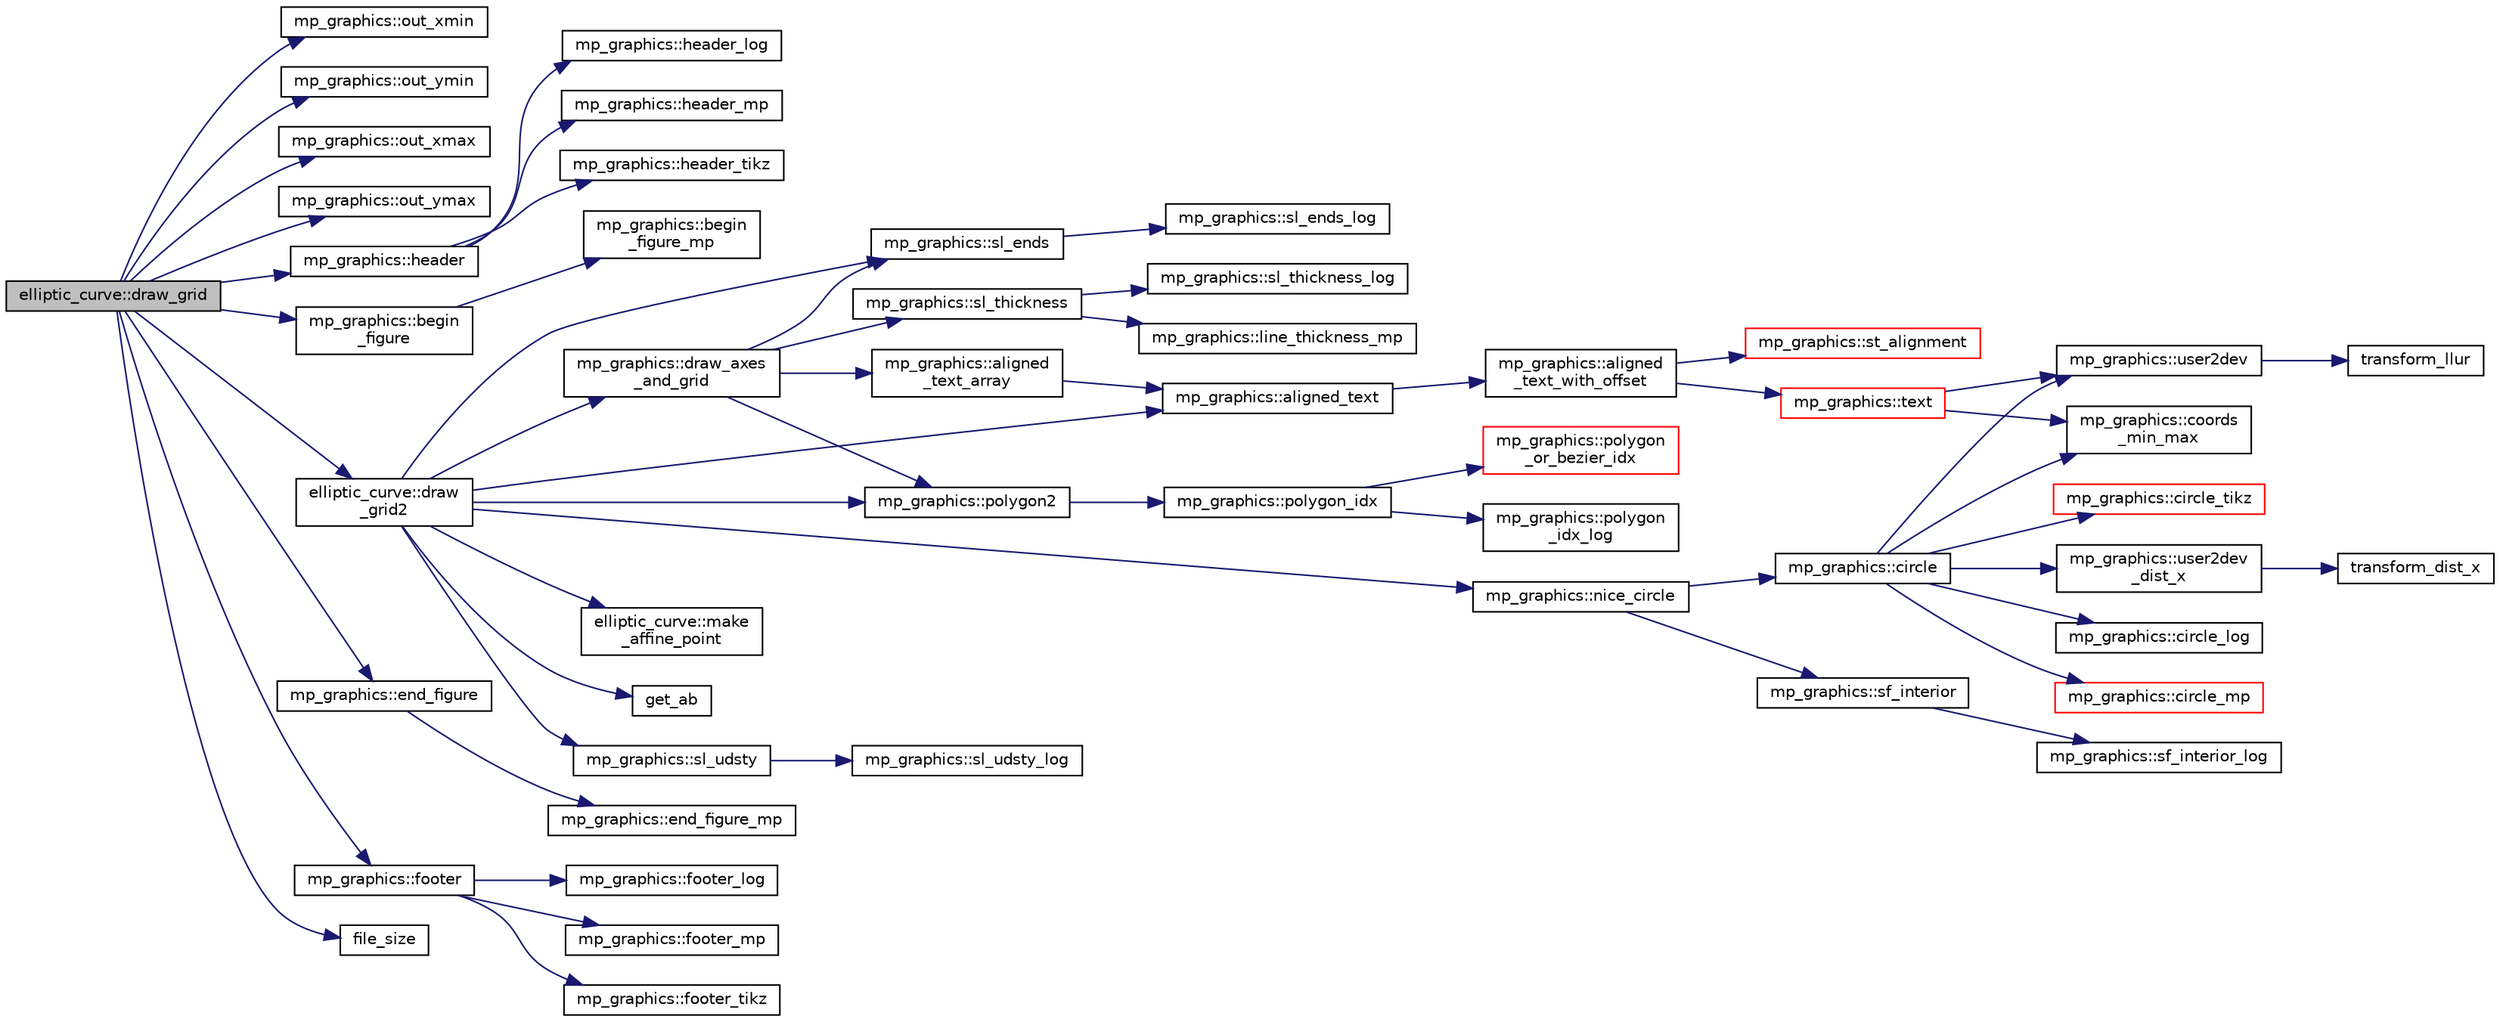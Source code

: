 digraph "elliptic_curve::draw_grid"
{
  edge [fontname="Helvetica",fontsize="10",labelfontname="Helvetica",labelfontsize="10"];
  node [fontname="Helvetica",fontsize="10",shape=record];
  rankdir="LR";
  Node87 [label="elliptic_curve::draw_grid",height=0.2,width=0.4,color="black", fillcolor="grey75", style="filled", fontcolor="black"];
  Node87 -> Node88 [color="midnightblue",fontsize="10",style="solid",fontname="Helvetica"];
  Node88 [label="mp_graphics::out_xmin",height=0.2,width=0.4,color="black", fillcolor="white", style="filled",URL="$da/d2c/classmp__graphics.html#a565bfb3987a4e246e3fd61d15c714ee7"];
  Node87 -> Node89 [color="midnightblue",fontsize="10",style="solid",fontname="Helvetica"];
  Node89 [label="mp_graphics::out_ymin",height=0.2,width=0.4,color="black", fillcolor="white", style="filled",URL="$da/d2c/classmp__graphics.html#a01d97c3ec8360a3c2244aa895e2b9c9e"];
  Node87 -> Node90 [color="midnightblue",fontsize="10",style="solid",fontname="Helvetica"];
  Node90 [label="mp_graphics::out_xmax",height=0.2,width=0.4,color="black", fillcolor="white", style="filled",URL="$da/d2c/classmp__graphics.html#af0f66267f65077db72afeb0ce0b8df31"];
  Node87 -> Node91 [color="midnightblue",fontsize="10",style="solid",fontname="Helvetica"];
  Node91 [label="mp_graphics::out_ymax",height=0.2,width=0.4,color="black", fillcolor="white", style="filled",URL="$da/d2c/classmp__graphics.html#a16d4b00f27d431c20c08840b6043cc7f"];
  Node87 -> Node92 [color="midnightblue",fontsize="10",style="solid",fontname="Helvetica"];
  Node92 [label="mp_graphics::header",height=0.2,width=0.4,color="black", fillcolor="white", style="filled",URL="$da/d2c/classmp__graphics.html#ad500b1cac8c75bf8a2f2ac78938c4e30"];
  Node92 -> Node93 [color="midnightblue",fontsize="10",style="solid",fontname="Helvetica"];
  Node93 [label="mp_graphics::header_log",height=0.2,width=0.4,color="black", fillcolor="white", style="filled",URL="$da/d2c/classmp__graphics.html#a001ad397d28bb3032a3201aac0896ce8"];
  Node92 -> Node94 [color="midnightblue",fontsize="10",style="solid",fontname="Helvetica"];
  Node94 [label="mp_graphics::header_mp",height=0.2,width=0.4,color="black", fillcolor="white", style="filled",URL="$da/d2c/classmp__graphics.html#ad08252e9be57fd9d484a80a1c3602969"];
  Node92 -> Node95 [color="midnightblue",fontsize="10",style="solid",fontname="Helvetica"];
  Node95 [label="mp_graphics::header_tikz",height=0.2,width=0.4,color="black", fillcolor="white", style="filled",URL="$da/d2c/classmp__graphics.html#a89a5fbf0e495443260399c1b6b3bb320"];
  Node87 -> Node96 [color="midnightblue",fontsize="10",style="solid",fontname="Helvetica"];
  Node96 [label="mp_graphics::begin\l_figure",height=0.2,width=0.4,color="black", fillcolor="white", style="filled",URL="$da/d2c/classmp__graphics.html#a5755257d778fb161984a756d0ad9c600"];
  Node96 -> Node97 [color="midnightblue",fontsize="10",style="solid",fontname="Helvetica"];
  Node97 [label="mp_graphics::begin\l_figure_mp",height=0.2,width=0.4,color="black", fillcolor="white", style="filled",URL="$da/d2c/classmp__graphics.html#aab98691d8a4a65a5ac8ed06e8f71c640"];
  Node87 -> Node98 [color="midnightblue",fontsize="10",style="solid",fontname="Helvetica"];
  Node98 [label="elliptic_curve::draw\l_grid2",height=0.2,width=0.4,color="black", fillcolor="white", style="filled",URL="$d3/dea/classelliptic__curve.html#a20f858541aed9bfaabdf69b10f18cdbe"];
  Node98 -> Node99 [color="midnightblue",fontsize="10",style="solid",fontname="Helvetica"];
  Node99 [label="mp_graphics::draw_axes\l_and_grid",height=0.2,width=0.4,color="black", fillcolor="white", style="filled",URL="$da/d2c/classmp__graphics.html#a50758b934912d486ff6e5fcbef74a1d0"];
  Node99 -> Node100 [color="midnightblue",fontsize="10",style="solid",fontname="Helvetica"];
  Node100 [label="mp_graphics::sl_thickness",height=0.2,width=0.4,color="black", fillcolor="white", style="filled",URL="$da/d2c/classmp__graphics.html#ac409a4e038d93b57dc977ceb3259e850"];
  Node100 -> Node101 [color="midnightblue",fontsize="10",style="solid",fontname="Helvetica"];
  Node101 [label="mp_graphics::line_thickness_mp",height=0.2,width=0.4,color="black", fillcolor="white", style="filled",URL="$da/d2c/classmp__graphics.html#ada686670b0e5c358f58c30b554822010"];
  Node100 -> Node102 [color="midnightblue",fontsize="10",style="solid",fontname="Helvetica"];
  Node102 [label="mp_graphics::sl_thickness_log",height=0.2,width=0.4,color="black", fillcolor="white", style="filled",URL="$da/d2c/classmp__graphics.html#a3356cadbf9e1ae81ae353c4014d5590a"];
  Node99 -> Node103 [color="midnightblue",fontsize="10",style="solid",fontname="Helvetica"];
  Node103 [label="mp_graphics::sl_ends",height=0.2,width=0.4,color="black", fillcolor="white", style="filled",URL="$da/d2c/classmp__graphics.html#a555d8a360035bd043aedba1563107551"];
  Node103 -> Node104 [color="midnightblue",fontsize="10",style="solid",fontname="Helvetica"];
  Node104 [label="mp_graphics::sl_ends_log",height=0.2,width=0.4,color="black", fillcolor="white", style="filled",URL="$da/d2c/classmp__graphics.html#af3c7852b230527041002aac41b8481fd"];
  Node99 -> Node105 [color="midnightblue",fontsize="10",style="solid",fontname="Helvetica"];
  Node105 [label="mp_graphics::polygon2",height=0.2,width=0.4,color="black", fillcolor="white", style="filled",URL="$da/d2c/classmp__graphics.html#ad4052be9dec4eeef879dcc8ca6d85d71"];
  Node105 -> Node106 [color="midnightblue",fontsize="10",style="solid",fontname="Helvetica"];
  Node106 [label="mp_graphics::polygon_idx",height=0.2,width=0.4,color="black", fillcolor="white", style="filled",URL="$da/d2c/classmp__graphics.html#a60729a478cad572ccb9df00b0f5988df"];
  Node106 -> Node107 [color="midnightblue",fontsize="10",style="solid",fontname="Helvetica"];
  Node107 [label="mp_graphics::polygon\l_idx_log",height=0.2,width=0.4,color="black", fillcolor="white", style="filled",URL="$da/d2c/classmp__graphics.html#aef990b1a5e84f4781ff613ce48fafe83"];
  Node106 -> Node108 [color="midnightblue",fontsize="10",style="solid",fontname="Helvetica"];
  Node108 [label="mp_graphics::polygon\l_or_bezier_idx",height=0.2,width=0.4,color="red", fillcolor="white", style="filled",URL="$da/d2c/classmp__graphics.html#ac67f20507b7b4f592e9ed90aaa1f472a"];
  Node99 -> Node121 [color="midnightblue",fontsize="10",style="solid",fontname="Helvetica"];
  Node121 [label="mp_graphics::aligned\l_text_array",height=0.2,width=0.4,color="black", fillcolor="white", style="filled",URL="$da/d2c/classmp__graphics.html#a19f2bd68d1090f43bb7b6567ad81b6b4"];
  Node121 -> Node122 [color="midnightblue",fontsize="10",style="solid",fontname="Helvetica"];
  Node122 [label="mp_graphics::aligned_text",height=0.2,width=0.4,color="black", fillcolor="white", style="filled",URL="$da/d2c/classmp__graphics.html#a52ca0d0e39640fe15c6a8bd8633c9e5a"];
  Node122 -> Node123 [color="midnightblue",fontsize="10",style="solid",fontname="Helvetica"];
  Node123 [label="mp_graphics::aligned\l_text_with_offset",height=0.2,width=0.4,color="black", fillcolor="white", style="filled",URL="$da/d2c/classmp__graphics.html#a3b5a8558ee721bd8b9ed36e732317679"];
  Node123 -> Node124 [color="midnightblue",fontsize="10",style="solid",fontname="Helvetica"];
  Node124 [label="mp_graphics::st_alignment",height=0.2,width=0.4,color="red", fillcolor="white", style="filled",URL="$da/d2c/classmp__graphics.html#ab897ac847368de2da4296c7f159cc5f9"];
  Node123 -> Node126 [color="midnightblue",fontsize="10",style="solid",fontname="Helvetica"];
  Node126 [label="mp_graphics::text",height=0.2,width=0.4,color="red", fillcolor="white", style="filled",URL="$da/d2c/classmp__graphics.html#ae92ece77cf1942bfee760d6cf854b74b"];
  Node126 -> Node110 [color="midnightblue",fontsize="10",style="solid",fontname="Helvetica"];
  Node110 [label="mp_graphics::coords\l_min_max",height=0.2,width=0.4,color="black", fillcolor="white", style="filled",URL="$da/d2c/classmp__graphics.html#afa0af74da2afd1d00b2eeb5e25b4f596"];
  Node126 -> Node111 [color="midnightblue",fontsize="10",style="solid",fontname="Helvetica"];
  Node111 [label="mp_graphics::user2dev",height=0.2,width=0.4,color="black", fillcolor="white", style="filled",URL="$da/d2c/classmp__graphics.html#af087f5f4b08c72f67f5e35cc312070fb"];
  Node111 -> Node112 [color="midnightblue",fontsize="10",style="solid",fontname="Helvetica"];
  Node112 [label="transform_llur",height=0.2,width=0.4,color="black", fillcolor="white", style="filled",URL="$d9/d29/draw_8_c.html#af38b139f64e19404b9a944c7188d4aff"];
  Node98 -> Node130 [color="midnightblue",fontsize="10",style="solid",fontname="Helvetica"];
  Node130 [label="elliptic_curve::make\l_affine_point",height=0.2,width=0.4,color="black", fillcolor="white", style="filled",URL="$d3/dea/classelliptic__curve.html#aab796461061a1041a6b17a9866153544"];
  Node98 -> Node131 [color="midnightblue",fontsize="10",style="solid",fontname="Helvetica"];
  Node131 [label="mp_graphics::nice_circle",height=0.2,width=0.4,color="black", fillcolor="white", style="filled",URL="$da/d2c/classmp__graphics.html#a29055ee6a26b527757614c4e75911ade"];
  Node131 -> Node132 [color="midnightblue",fontsize="10",style="solid",fontname="Helvetica"];
  Node132 [label="mp_graphics::sf_interior",height=0.2,width=0.4,color="black", fillcolor="white", style="filled",URL="$da/d2c/classmp__graphics.html#a2db6a380fffb003254304ea9489a452b"];
  Node132 -> Node133 [color="midnightblue",fontsize="10",style="solid",fontname="Helvetica"];
  Node133 [label="mp_graphics::sf_interior_log",height=0.2,width=0.4,color="black", fillcolor="white", style="filled",URL="$da/d2c/classmp__graphics.html#ab805bb76ca29a586a45209d2ed00b085"];
  Node131 -> Node134 [color="midnightblue",fontsize="10",style="solid",fontname="Helvetica"];
  Node134 [label="mp_graphics::circle",height=0.2,width=0.4,color="black", fillcolor="white", style="filled",URL="$da/d2c/classmp__graphics.html#a0e1e32cdfd93dd41678a1dda2671ab6e"];
  Node134 -> Node110 [color="midnightblue",fontsize="10",style="solid",fontname="Helvetica"];
  Node134 -> Node111 [color="midnightblue",fontsize="10",style="solid",fontname="Helvetica"];
  Node134 -> Node135 [color="midnightblue",fontsize="10",style="solid",fontname="Helvetica"];
  Node135 [label="mp_graphics::user2dev\l_dist_x",height=0.2,width=0.4,color="black", fillcolor="white", style="filled",URL="$da/d2c/classmp__graphics.html#a0c6b0bda2fbf3a7baa984eba08a87478"];
  Node135 -> Node136 [color="midnightblue",fontsize="10",style="solid",fontname="Helvetica"];
  Node136 [label="transform_dist_x",height=0.2,width=0.4,color="black", fillcolor="white", style="filled",URL="$d9/d29/draw_8_c.html#ae3c6c150bc6ef27101af4a6eb7e5b33a"];
  Node134 -> Node137 [color="midnightblue",fontsize="10",style="solid",fontname="Helvetica"];
  Node137 [label="mp_graphics::circle_log",height=0.2,width=0.4,color="black", fillcolor="white", style="filled",URL="$da/d2c/classmp__graphics.html#a39416f00c1c310a76936674cdff82e49"];
  Node134 -> Node138 [color="midnightblue",fontsize="10",style="solid",fontname="Helvetica"];
  Node138 [label="mp_graphics::circle_mp",height=0.2,width=0.4,color="red", fillcolor="white", style="filled",URL="$da/d2c/classmp__graphics.html#af45ff3b26ab8578a58b17b3507578fc2"];
  Node134 -> Node139 [color="midnightblue",fontsize="10",style="solid",fontname="Helvetica"];
  Node139 [label="mp_graphics::circle_tikz",height=0.2,width=0.4,color="red", fillcolor="white", style="filled",URL="$da/d2c/classmp__graphics.html#a2130247d7df0f51620ccc91d17b713f7"];
  Node98 -> Node140 [color="midnightblue",fontsize="10",style="solid",fontname="Helvetica"];
  Node140 [label="get_ab",height=0.2,width=0.4,color="black", fillcolor="white", style="filled",URL="$d4/de8/conic_8_c.html#a8b8cda8184aaa03f9acf5301239cda22"];
  Node98 -> Node122 [color="midnightblue",fontsize="10",style="solid",fontname="Helvetica"];
  Node98 -> Node103 [color="midnightblue",fontsize="10",style="solid",fontname="Helvetica"];
  Node98 -> Node105 [color="midnightblue",fontsize="10",style="solid",fontname="Helvetica"];
  Node98 -> Node141 [color="midnightblue",fontsize="10",style="solid",fontname="Helvetica"];
  Node141 [label="mp_graphics::sl_udsty",height=0.2,width=0.4,color="black", fillcolor="white", style="filled",URL="$da/d2c/classmp__graphics.html#a66dd75ae04c9254e760ea479ee66946c"];
  Node141 -> Node142 [color="midnightblue",fontsize="10",style="solid",fontname="Helvetica"];
  Node142 [label="mp_graphics::sl_udsty_log",height=0.2,width=0.4,color="black", fillcolor="white", style="filled",URL="$da/d2c/classmp__graphics.html#ab64e78e5ca3f7432533461c116d207c5"];
  Node87 -> Node143 [color="midnightblue",fontsize="10",style="solid",fontname="Helvetica"];
  Node143 [label="mp_graphics::end_figure",height=0.2,width=0.4,color="black", fillcolor="white", style="filled",URL="$da/d2c/classmp__graphics.html#af7e758a9c83d809d033e1d18752d2925"];
  Node143 -> Node144 [color="midnightblue",fontsize="10",style="solid",fontname="Helvetica"];
  Node144 [label="mp_graphics::end_figure_mp",height=0.2,width=0.4,color="black", fillcolor="white", style="filled",URL="$da/d2c/classmp__graphics.html#a9689888a580c69708ba1ead311f4cd26"];
  Node87 -> Node145 [color="midnightblue",fontsize="10",style="solid",fontname="Helvetica"];
  Node145 [label="mp_graphics::footer",height=0.2,width=0.4,color="black", fillcolor="white", style="filled",URL="$da/d2c/classmp__graphics.html#a20ae36e3dae7401578c7623f73419fe8"];
  Node145 -> Node146 [color="midnightblue",fontsize="10",style="solid",fontname="Helvetica"];
  Node146 [label="mp_graphics::footer_log",height=0.2,width=0.4,color="black", fillcolor="white", style="filled",URL="$da/d2c/classmp__graphics.html#a24e948667d548c41a757285e7a22c2c0"];
  Node145 -> Node147 [color="midnightblue",fontsize="10",style="solid",fontname="Helvetica"];
  Node147 [label="mp_graphics::footer_mp",height=0.2,width=0.4,color="black", fillcolor="white", style="filled",URL="$da/d2c/classmp__graphics.html#a3667f25d3a90de957ede28f7aa95ac56"];
  Node145 -> Node148 [color="midnightblue",fontsize="10",style="solid",fontname="Helvetica"];
  Node148 [label="mp_graphics::footer_tikz",height=0.2,width=0.4,color="black", fillcolor="white", style="filled",URL="$da/d2c/classmp__graphics.html#a6cd32ee52e926c056c84756d5c5a8687"];
  Node87 -> Node149 [color="midnightblue",fontsize="10",style="solid",fontname="Helvetica"];
  Node149 [label="file_size",height=0.2,width=0.4,color="black", fillcolor="white", style="filled",URL="$df/dbf/sajeeb_8_c.html#a5c37cf5785204b6e9adf647dc14d0e50"];
}

